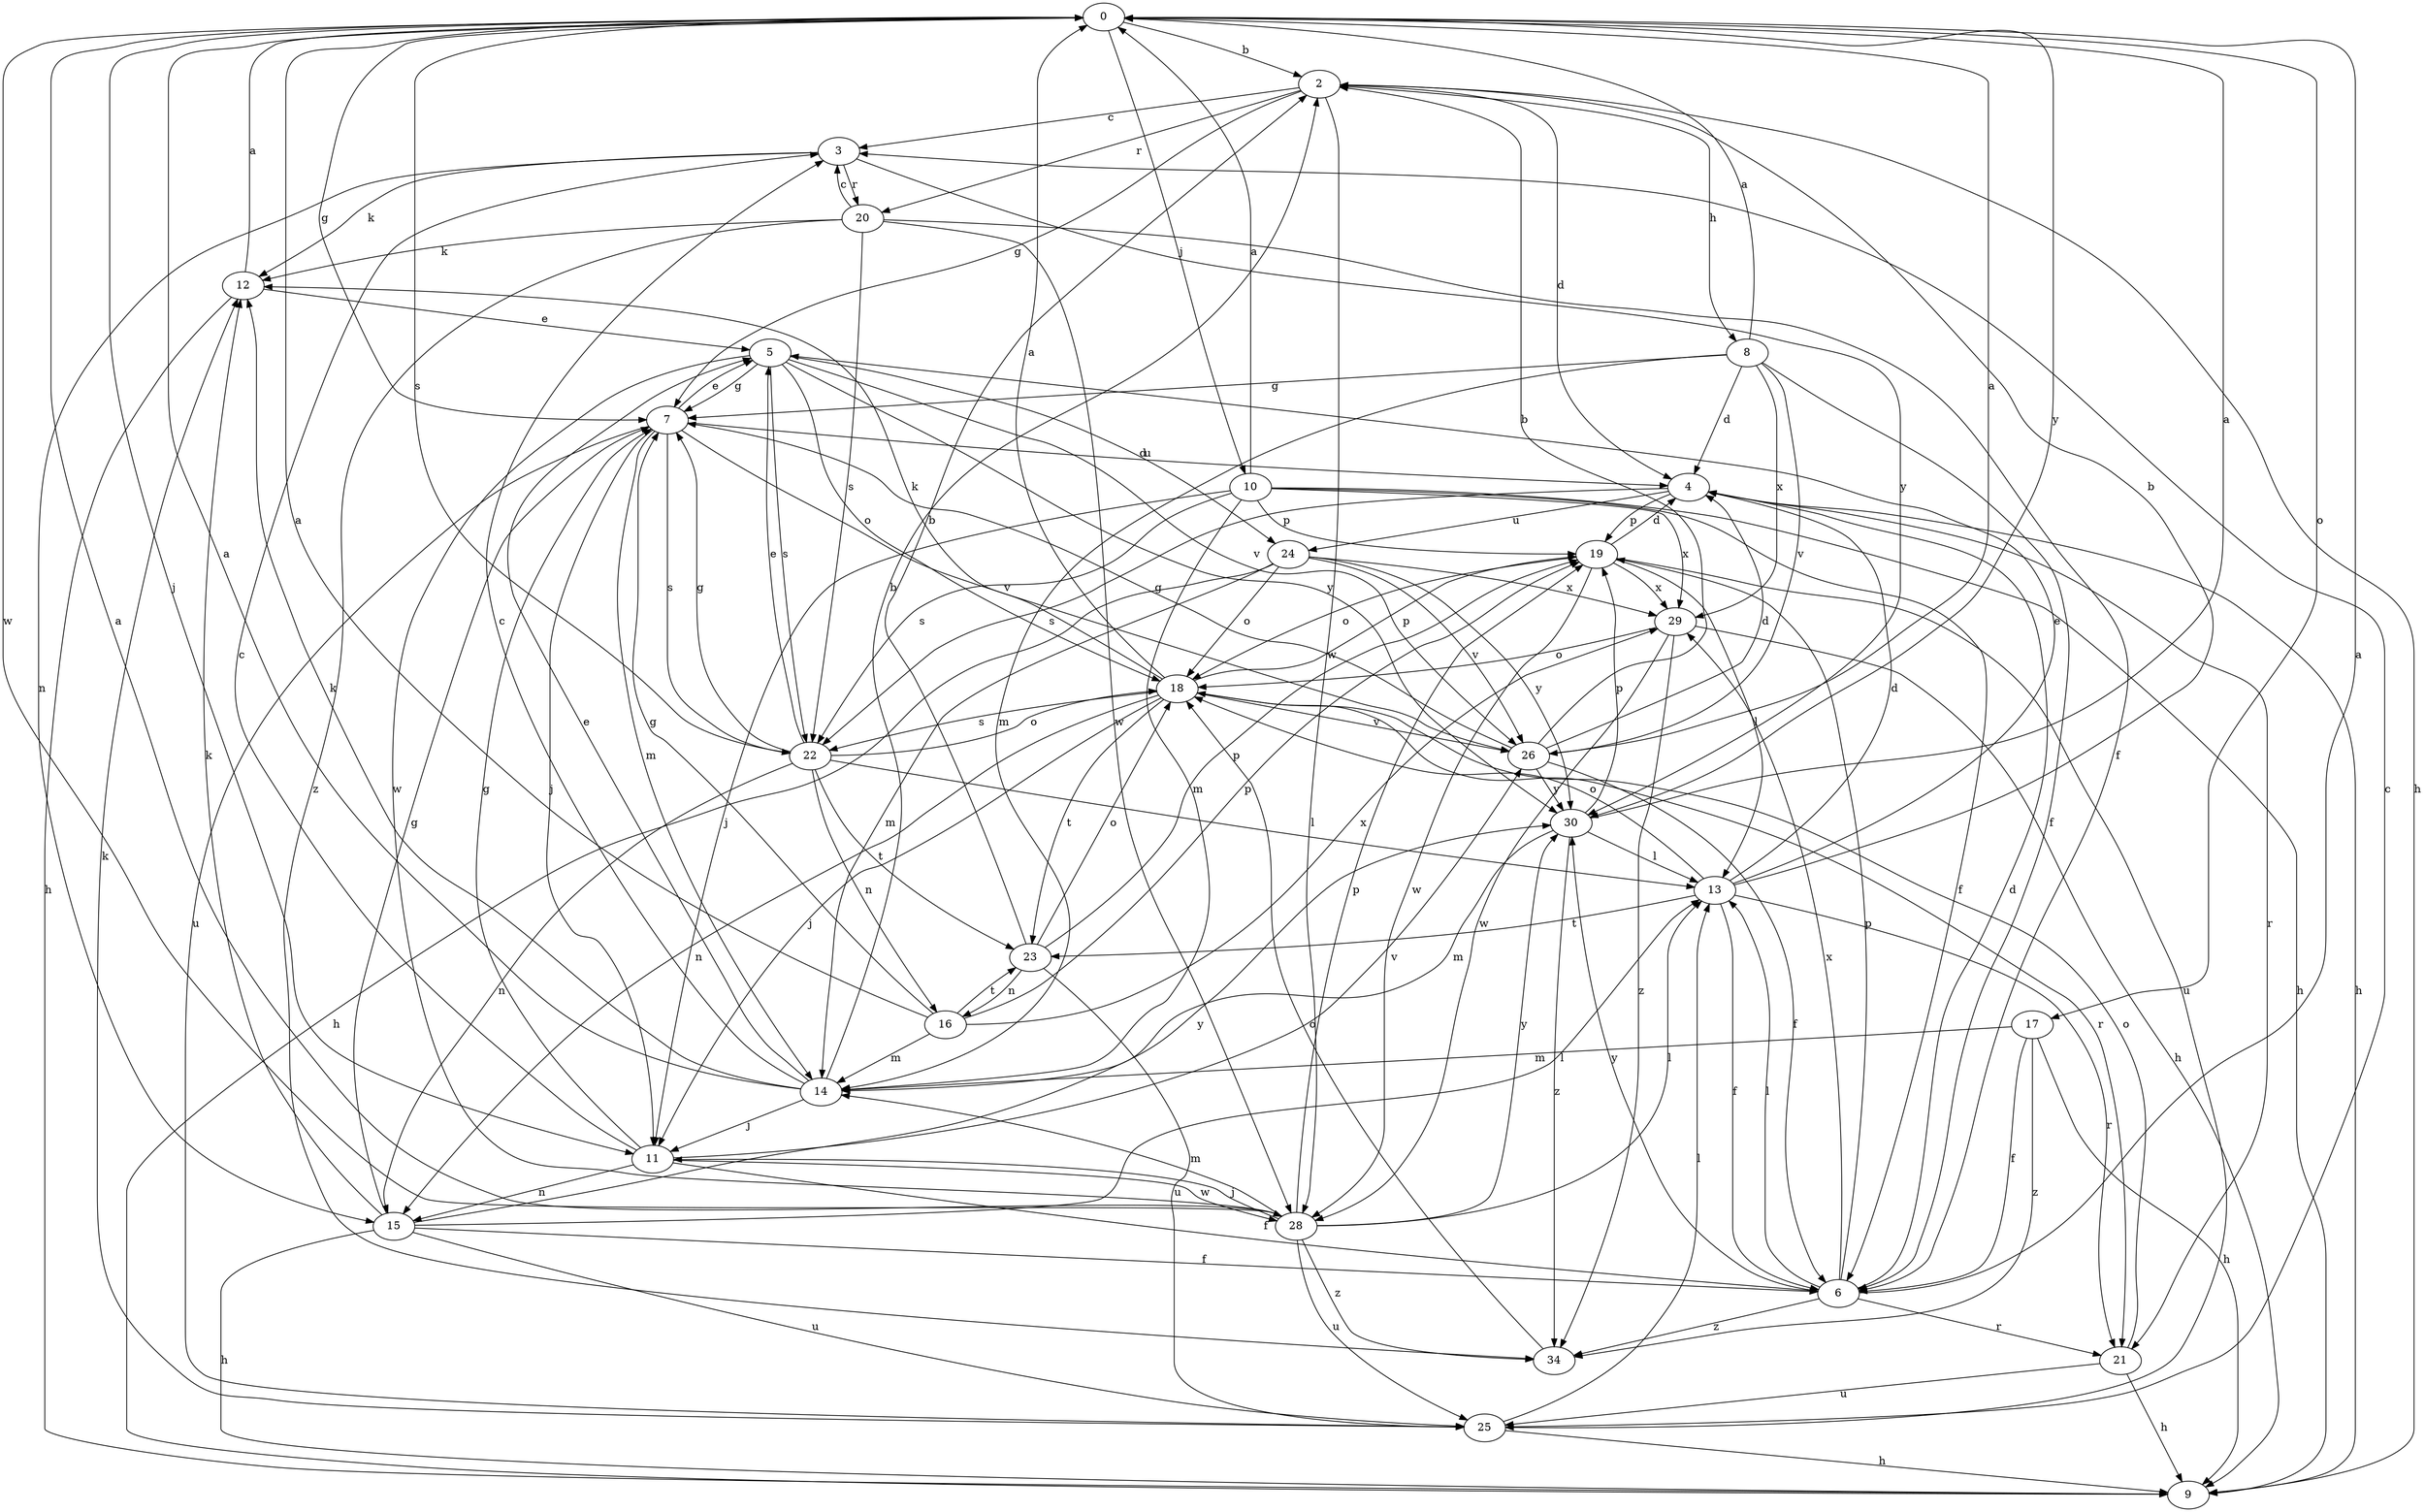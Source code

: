strict digraph  {
0;
2;
3;
4;
5;
6;
7;
8;
9;
10;
11;
12;
13;
14;
15;
16;
17;
18;
19;
20;
21;
22;
23;
24;
25;
26;
28;
29;
30;
34;
0 -> 2  [label=b];
0 -> 7  [label=g];
0 -> 10  [label=j];
0 -> 11  [label=j];
0 -> 17  [label=o];
0 -> 22  [label=s];
0 -> 28  [label=w];
0 -> 30  [label=y];
2 -> 3  [label=c];
2 -> 4  [label=d];
2 -> 7  [label=g];
2 -> 8  [label=h];
2 -> 9  [label=h];
2 -> 20  [label=r];
2 -> 28  [label=w];
3 -> 12  [label=k];
3 -> 15  [label=n];
3 -> 20  [label=r];
3 -> 30  [label=y];
4 -> 9  [label=h];
4 -> 19  [label=p];
4 -> 21  [label=r];
4 -> 22  [label=s];
4 -> 24  [label=u];
5 -> 7  [label=g];
5 -> 18  [label=o];
5 -> 22  [label=s];
5 -> 24  [label=u];
5 -> 26  [label=v];
5 -> 28  [label=w];
5 -> 30  [label=y];
6 -> 0  [label=a];
6 -> 4  [label=d];
6 -> 13  [label=l];
6 -> 19  [label=p];
6 -> 21  [label=r];
6 -> 29  [label=x];
6 -> 30  [label=y];
6 -> 34  [label=z];
7 -> 4  [label=d];
7 -> 5  [label=e];
7 -> 11  [label=j];
7 -> 14  [label=m];
7 -> 22  [label=s];
7 -> 25  [label=u];
7 -> 26  [label=v];
8 -> 0  [label=a];
8 -> 4  [label=d];
8 -> 6  [label=f];
8 -> 7  [label=g];
8 -> 14  [label=m];
8 -> 26  [label=v];
8 -> 29  [label=x];
10 -> 0  [label=a];
10 -> 6  [label=f];
10 -> 9  [label=h];
10 -> 11  [label=j];
10 -> 14  [label=m];
10 -> 19  [label=p];
10 -> 22  [label=s];
10 -> 29  [label=x];
11 -> 3  [label=c];
11 -> 6  [label=f];
11 -> 7  [label=g];
11 -> 15  [label=n];
11 -> 26  [label=v];
11 -> 28  [label=w];
12 -> 0  [label=a];
12 -> 5  [label=e];
12 -> 9  [label=h];
13 -> 2  [label=b];
13 -> 4  [label=d];
13 -> 5  [label=e];
13 -> 6  [label=f];
13 -> 18  [label=o];
13 -> 21  [label=r];
13 -> 23  [label=t];
14 -> 0  [label=a];
14 -> 2  [label=b];
14 -> 3  [label=c];
14 -> 5  [label=e];
14 -> 11  [label=j];
14 -> 12  [label=k];
15 -> 6  [label=f];
15 -> 7  [label=g];
15 -> 9  [label=h];
15 -> 12  [label=k];
15 -> 13  [label=l];
15 -> 25  [label=u];
15 -> 30  [label=y];
16 -> 0  [label=a];
16 -> 7  [label=g];
16 -> 14  [label=m];
16 -> 19  [label=p];
16 -> 23  [label=t];
16 -> 29  [label=x];
17 -> 6  [label=f];
17 -> 9  [label=h];
17 -> 14  [label=m];
17 -> 34  [label=z];
18 -> 0  [label=a];
18 -> 11  [label=j];
18 -> 12  [label=k];
18 -> 15  [label=n];
18 -> 19  [label=p];
18 -> 21  [label=r];
18 -> 22  [label=s];
18 -> 23  [label=t];
18 -> 26  [label=v];
19 -> 4  [label=d];
19 -> 13  [label=l];
19 -> 18  [label=o];
19 -> 25  [label=u];
19 -> 28  [label=w];
19 -> 29  [label=x];
20 -> 3  [label=c];
20 -> 6  [label=f];
20 -> 12  [label=k];
20 -> 22  [label=s];
20 -> 28  [label=w];
20 -> 34  [label=z];
21 -> 9  [label=h];
21 -> 18  [label=o];
21 -> 25  [label=u];
22 -> 5  [label=e];
22 -> 7  [label=g];
22 -> 13  [label=l];
22 -> 15  [label=n];
22 -> 16  [label=n];
22 -> 18  [label=o];
22 -> 23  [label=t];
23 -> 2  [label=b];
23 -> 16  [label=n];
23 -> 18  [label=o];
23 -> 19  [label=p];
23 -> 25  [label=u];
24 -> 9  [label=h];
24 -> 14  [label=m];
24 -> 18  [label=o];
24 -> 26  [label=v];
24 -> 29  [label=x];
24 -> 30  [label=y];
25 -> 3  [label=c];
25 -> 9  [label=h];
25 -> 12  [label=k];
25 -> 13  [label=l];
26 -> 0  [label=a];
26 -> 2  [label=b];
26 -> 4  [label=d];
26 -> 6  [label=f];
26 -> 7  [label=g];
26 -> 30  [label=y];
28 -> 0  [label=a];
28 -> 11  [label=j];
28 -> 13  [label=l];
28 -> 14  [label=m];
28 -> 19  [label=p];
28 -> 25  [label=u];
28 -> 30  [label=y];
28 -> 34  [label=z];
29 -> 9  [label=h];
29 -> 18  [label=o];
29 -> 28  [label=w];
29 -> 34  [label=z];
30 -> 0  [label=a];
30 -> 13  [label=l];
30 -> 14  [label=m];
30 -> 19  [label=p];
30 -> 34  [label=z];
34 -> 18  [label=o];
}
